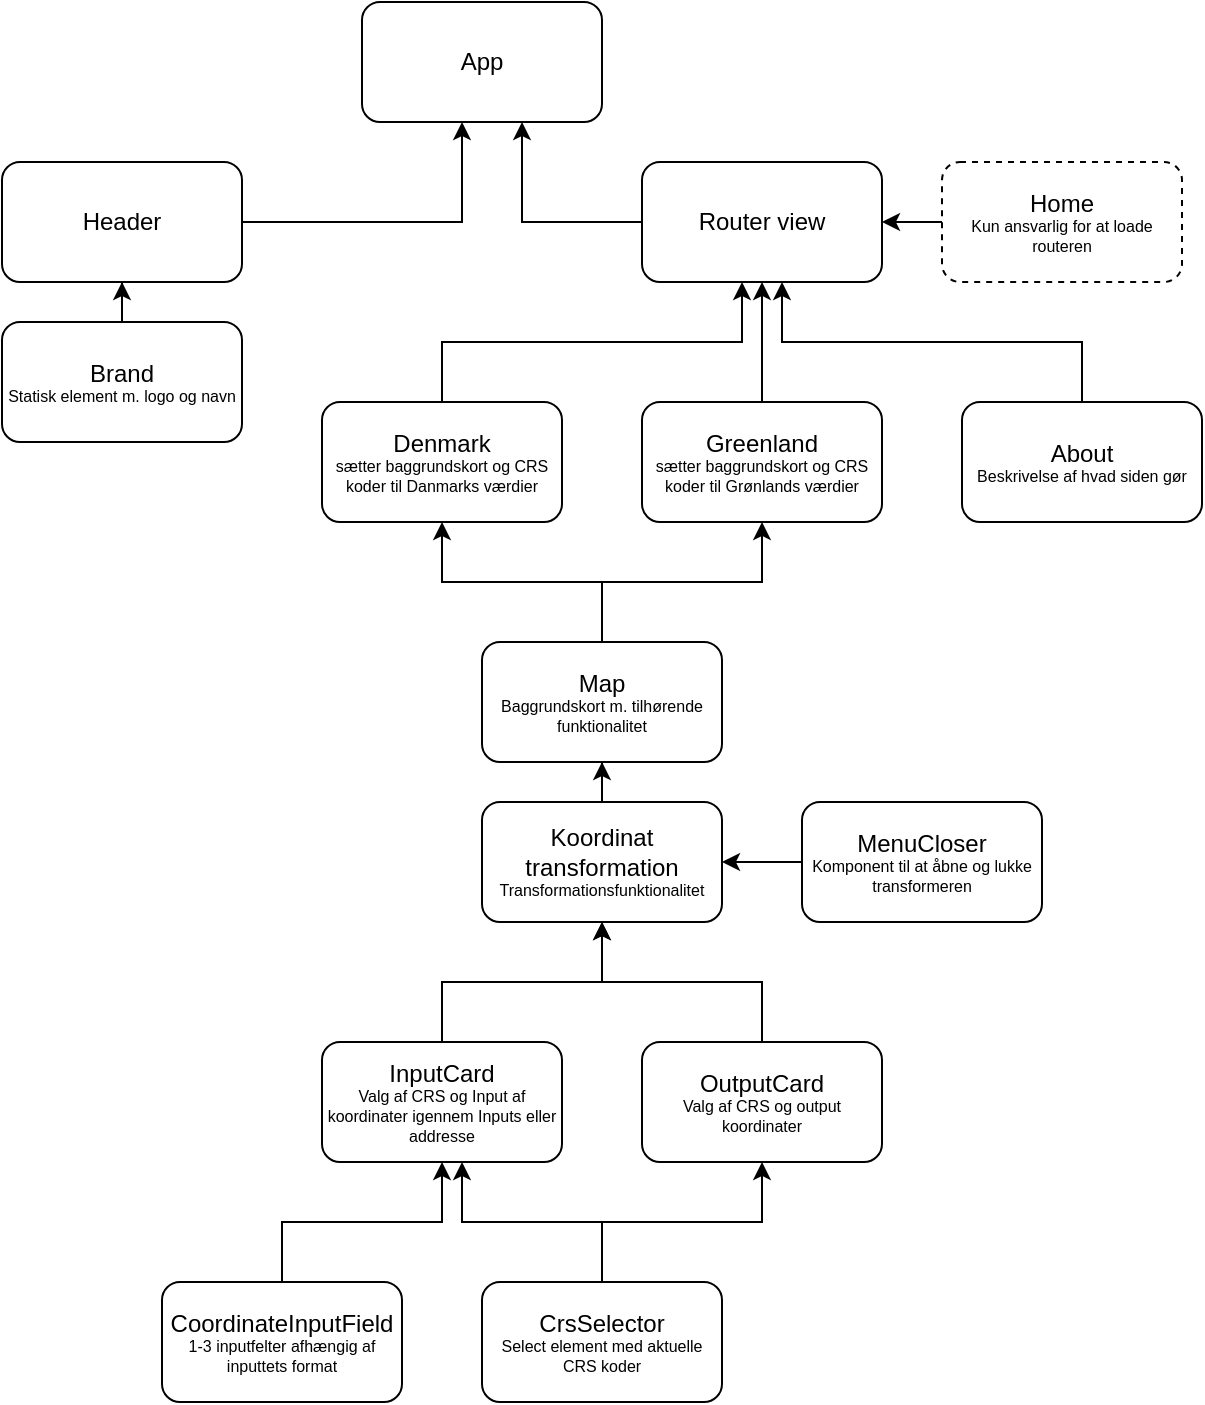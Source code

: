 <mxfile version="21.5.1" type="device">
  <diagram name="Side-1" id="W7HyfAVylb-O9rRz36eP">
    <mxGraphModel dx="1434" dy="942" grid="1" gridSize="10" guides="1" tooltips="1" connect="1" arrows="1" fold="1" page="1" pageScale="1" pageWidth="827" pageHeight="1169" math="0" shadow="0">
      <root>
        <mxCell id="0" />
        <mxCell id="1" parent="0" />
        <mxCell id="JQEfpF8njQ-Y6-3juK2u-1" value="App" style="rounded=1;whiteSpace=wrap;html=1;" vertex="1" parent="1">
          <mxGeometry x="340" y="160" width="120" height="60" as="geometry" />
        </mxCell>
        <mxCell id="JQEfpF8njQ-Y6-3juK2u-8" style="edgeStyle=orthogonalEdgeStyle;rounded=0;orthogonalLoop=1;jettySize=auto;html=1;" edge="1" parent="1" source="JQEfpF8njQ-Y6-3juK2u-2">
          <mxGeometry relative="1" as="geometry">
            <mxPoint x="420" y="220" as="targetPoint" />
            <Array as="points">
              <mxPoint x="420" y="270" />
            </Array>
          </mxGeometry>
        </mxCell>
        <mxCell id="JQEfpF8njQ-Y6-3juK2u-2" value="Router view" style="rounded=1;whiteSpace=wrap;html=1;" vertex="1" parent="1">
          <mxGeometry x="480" y="240" width="120" height="60" as="geometry" />
        </mxCell>
        <mxCell id="JQEfpF8njQ-Y6-3juK2u-7" style="edgeStyle=orthogonalEdgeStyle;rounded=0;orthogonalLoop=1;jettySize=auto;html=1;entryX=0.5;entryY=1;entryDx=0;entryDy=0;" edge="1" parent="1" source="JQEfpF8njQ-Y6-3juK2u-3">
          <mxGeometry relative="1" as="geometry">
            <mxPoint x="390" y="220" as="targetPoint" />
            <Array as="points">
              <mxPoint x="390" y="270" />
            </Array>
          </mxGeometry>
        </mxCell>
        <mxCell id="JQEfpF8njQ-Y6-3juK2u-3" value="Header" style="rounded=1;whiteSpace=wrap;html=1;" vertex="1" parent="1">
          <mxGeometry x="160" y="240" width="120" height="60" as="geometry" />
        </mxCell>
        <mxCell id="JQEfpF8njQ-Y6-3juK2u-11" style="edgeStyle=orthogonalEdgeStyle;rounded=0;orthogonalLoop=1;jettySize=auto;html=1;" edge="1" parent="1" source="JQEfpF8njQ-Y6-3juK2u-24" target="JQEfpF8njQ-Y6-3juK2u-3">
          <mxGeometry relative="1" as="geometry">
            <mxPoint x="430.029" y="320" as="sourcePoint" />
          </mxGeometry>
        </mxCell>
        <mxCell id="JQEfpF8njQ-Y6-3juK2u-13" style="edgeStyle=orthogonalEdgeStyle;rounded=0;orthogonalLoop=1;jettySize=auto;html=1;" edge="1" parent="1" source="JQEfpF8njQ-Y6-3juK2u-12" target="JQEfpF8njQ-Y6-3juK2u-2">
          <mxGeometry relative="1" as="geometry" />
        </mxCell>
        <mxCell id="JQEfpF8njQ-Y6-3juK2u-12" value="&lt;div&gt;Home&lt;/div&gt;&lt;div style=&quot;font-size: 8px;&quot;&gt;Kun ansvarlig for at loade routeren&lt;br&gt;&lt;/div&gt;" style="rounded=1;whiteSpace=wrap;html=1;dashed=1;" vertex="1" parent="1">
          <mxGeometry x="630" y="240" width="120" height="60" as="geometry" />
        </mxCell>
        <mxCell id="JQEfpF8njQ-Y6-3juK2u-38" style="edgeStyle=orthogonalEdgeStyle;rounded=0;orthogonalLoop=1;jettySize=auto;html=1;" edge="1" parent="1" source="JQEfpF8njQ-Y6-3juK2u-18" target="JQEfpF8njQ-Y6-3juK2u-2">
          <mxGeometry relative="1" as="geometry">
            <Array as="points">
              <mxPoint x="700" y="330" />
              <mxPoint x="550" y="330" />
            </Array>
          </mxGeometry>
        </mxCell>
        <mxCell id="JQEfpF8njQ-Y6-3juK2u-18" value="&lt;div&gt;About&lt;/div&gt;&lt;div style=&quot;font-size: 8px;&quot;&gt;Beskrivelse af hvad siden gør&lt;br&gt;&lt;/div&gt;" style="rounded=1;whiteSpace=wrap;html=1;" vertex="1" parent="1">
          <mxGeometry x="640" y="360" width="120" height="60" as="geometry" />
        </mxCell>
        <mxCell id="JQEfpF8njQ-Y6-3juK2u-17" style="edgeStyle=orthogonalEdgeStyle;rounded=0;orthogonalLoop=1;jettySize=auto;html=1;" edge="1" parent="1" source="JQEfpF8njQ-Y6-3juK2u-26" target="JQEfpF8njQ-Y6-3juK2u-25">
          <mxGeometry relative="1" as="geometry">
            <mxPoint x="460" y="480" as="sourcePoint" />
            <mxPoint x="460.029" y="460" as="targetPoint" />
          </mxGeometry>
        </mxCell>
        <mxCell id="JQEfpF8njQ-Y6-3juK2u-22" style="edgeStyle=orthogonalEdgeStyle;rounded=0;orthogonalLoop=1;jettySize=auto;html=1;" edge="1" parent="1" source="JQEfpF8njQ-Y6-3juK2u-20" target="JQEfpF8njQ-Y6-3juK2u-26">
          <mxGeometry relative="1" as="geometry">
            <mxPoint x="460" y="540" as="targetPoint" />
            <Array as="points">
              <mxPoint x="380" y="650" />
              <mxPoint x="460" y="650" />
            </Array>
          </mxGeometry>
        </mxCell>
        <mxCell id="JQEfpF8njQ-Y6-3juK2u-20" value="&lt;div&gt;InputCard&lt;/div&gt;&lt;div style=&quot;font-size: 8px;&quot;&gt;Valg af CRS og Input af koordinater igennem Inputs eller addresse&lt;br&gt;&lt;/div&gt;" style="rounded=1;whiteSpace=wrap;html=1;" vertex="1" parent="1">
          <mxGeometry x="320" y="680" width="120" height="60" as="geometry" />
        </mxCell>
        <mxCell id="JQEfpF8njQ-Y6-3juK2u-23" style="edgeStyle=orthogonalEdgeStyle;rounded=0;orthogonalLoop=1;jettySize=auto;html=1;" edge="1" parent="1" source="JQEfpF8njQ-Y6-3juK2u-21" target="JQEfpF8njQ-Y6-3juK2u-26">
          <mxGeometry relative="1" as="geometry">
            <mxPoint x="460" y="540" as="targetPoint" />
            <Array as="points">
              <mxPoint x="540" y="650" />
              <mxPoint x="460" y="650" />
            </Array>
          </mxGeometry>
        </mxCell>
        <mxCell id="JQEfpF8njQ-Y6-3juK2u-21" value="&lt;div&gt;OutputCard&lt;/div&gt;&lt;div style=&quot;font-size: 8px;&quot;&gt;Valg af CRS og output koordinater&lt;br&gt;&lt;/div&gt;" style="rounded=1;whiteSpace=wrap;html=1;" vertex="1" parent="1">
          <mxGeometry x="480" y="680" width="120" height="60" as="geometry" />
        </mxCell>
        <mxCell id="JQEfpF8njQ-Y6-3juK2u-24" value="&lt;div&gt;Brand&lt;/div&gt;&lt;div style=&quot;font-size: 8px;&quot;&gt;Statisk element m. logo og navn&lt;br&gt;&lt;/div&gt;" style="rounded=1;whiteSpace=wrap;html=1;" vertex="1" parent="1">
          <mxGeometry x="160" y="320" width="120" height="60" as="geometry" />
        </mxCell>
        <mxCell id="JQEfpF8njQ-Y6-3juK2u-39" style="edgeStyle=orthogonalEdgeStyle;rounded=0;orthogonalLoop=1;jettySize=auto;html=1;" edge="1" parent="1" source="JQEfpF8njQ-Y6-3juK2u-25" target="JQEfpF8njQ-Y6-3juK2u-43">
          <mxGeometry relative="1" as="geometry">
            <mxPoint x="380" y="420" as="targetPoint" />
          </mxGeometry>
        </mxCell>
        <mxCell id="JQEfpF8njQ-Y6-3juK2u-40" style="edgeStyle=orthogonalEdgeStyle;rounded=0;orthogonalLoop=1;jettySize=auto;html=1;" edge="1" parent="1" source="JQEfpF8njQ-Y6-3juK2u-25" target="JQEfpF8njQ-Y6-3juK2u-44">
          <mxGeometry relative="1" as="geometry">
            <mxPoint x="540" y="420" as="targetPoint" />
          </mxGeometry>
        </mxCell>
        <mxCell id="JQEfpF8njQ-Y6-3juK2u-25" value="&lt;div&gt;Map&lt;/div&gt;&lt;div style=&quot;font-size: 8px;&quot;&gt;Baggrundskort m. tilhørende funktionalitet&lt;br&gt;&lt;/div&gt;" style="rounded=1;whiteSpace=wrap;html=1;" vertex="1" parent="1">
          <mxGeometry x="400" y="480" width="120" height="60" as="geometry" />
        </mxCell>
        <mxCell id="JQEfpF8njQ-Y6-3juK2u-26" value="&lt;div&gt;Koordinat&lt;/div&gt;&lt;div&gt;transformation&lt;/div&gt;&lt;div style=&quot;font-size: 8px;&quot;&gt;Transformationsfunktionalitet&lt;br&gt;&lt;/div&gt;" style="rounded=1;whiteSpace=wrap;html=1;" vertex="1" parent="1">
          <mxGeometry x="400" y="560" width="120" height="60" as="geometry" />
        </mxCell>
        <mxCell id="JQEfpF8njQ-Y6-3juK2u-29" style="edgeStyle=orthogonalEdgeStyle;rounded=0;orthogonalLoop=1;jettySize=auto;html=1;" edge="1" parent="1" source="JQEfpF8njQ-Y6-3juK2u-27" target="JQEfpF8njQ-Y6-3juK2u-20">
          <mxGeometry relative="1" as="geometry">
            <Array as="points">
              <mxPoint x="460" y="770" />
              <mxPoint x="390" y="770" />
            </Array>
          </mxGeometry>
        </mxCell>
        <mxCell id="JQEfpF8njQ-Y6-3juK2u-42" style="edgeStyle=orthogonalEdgeStyle;rounded=0;orthogonalLoop=1;jettySize=auto;html=1;" edge="1" parent="1" source="JQEfpF8njQ-Y6-3juK2u-27" target="JQEfpF8njQ-Y6-3juK2u-21">
          <mxGeometry relative="1" as="geometry" />
        </mxCell>
        <mxCell id="JQEfpF8njQ-Y6-3juK2u-27" value="&lt;div&gt;CrsSelector&lt;/div&gt;&lt;div style=&quot;font-size: 8px;&quot;&gt;Select element med aktuelle CRS koder&lt;br&gt;&lt;/div&gt;" style="rounded=1;whiteSpace=wrap;html=1;" vertex="1" parent="1">
          <mxGeometry x="400" y="800" width="120" height="60" as="geometry" />
        </mxCell>
        <mxCell id="JQEfpF8njQ-Y6-3juK2u-30" style="edgeStyle=orthogonalEdgeStyle;rounded=0;orthogonalLoop=1;jettySize=auto;html=1;" edge="1" parent="1" source="JQEfpF8njQ-Y6-3juK2u-28" target="JQEfpF8njQ-Y6-3juK2u-20">
          <mxGeometry relative="1" as="geometry">
            <Array as="points">
              <mxPoint x="300" y="770" />
              <mxPoint x="380" y="770" />
            </Array>
          </mxGeometry>
        </mxCell>
        <mxCell id="JQEfpF8njQ-Y6-3juK2u-28" value="&lt;div&gt;CoordinateInputField&lt;/div&gt;&lt;div style=&quot;font-size: 8px;&quot;&gt;1-3 inputfelter afhængig af inputtets format&lt;br&gt;&lt;/div&gt;" style="rounded=1;whiteSpace=wrap;html=1;" vertex="1" parent="1">
          <mxGeometry x="240" y="800" width="120" height="60" as="geometry" />
        </mxCell>
        <mxCell id="JQEfpF8njQ-Y6-3juK2u-32" style="edgeStyle=orthogonalEdgeStyle;rounded=0;orthogonalLoop=1;jettySize=auto;html=1;" edge="1" parent="1" source="JQEfpF8njQ-Y6-3juK2u-31" target="JQEfpF8njQ-Y6-3juK2u-26">
          <mxGeometry relative="1" as="geometry" />
        </mxCell>
        <mxCell id="JQEfpF8njQ-Y6-3juK2u-31" value="MenuCloser&lt;div style=&quot;font-size: 8px;&quot;&gt;Komponent til at åbne og lukke transformeren&lt;br&gt;&lt;/div&gt;" style="rounded=1;whiteSpace=wrap;html=1;" vertex="1" parent="1">
          <mxGeometry x="560" y="560" width="120" height="60" as="geometry" />
        </mxCell>
        <mxCell id="JQEfpF8njQ-Y6-3juK2u-37" style="edgeStyle=orthogonalEdgeStyle;rounded=0;orthogonalLoop=1;jettySize=auto;html=1;" edge="1" parent="1" source="JQEfpF8njQ-Y6-3juK2u-43" target="JQEfpF8njQ-Y6-3juK2u-2">
          <mxGeometry relative="1" as="geometry">
            <mxPoint x="380" y="360" as="sourcePoint" />
            <Array as="points">
              <mxPoint x="380" y="330" />
              <mxPoint x="530" y="330" />
            </Array>
          </mxGeometry>
        </mxCell>
        <mxCell id="JQEfpF8njQ-Y6-3juK2u-36" style="edgeStyle=orthogonalEdgeStyle;rounded=0;orthogonalLoop=1;jettySize=auto;html=1;" edge="1" parent="1" source="JQEfpF8njQ-Y6-3juK2u-44" target="JQEfpF8njQ-Y6-3juK2u-2">
          <mxGeometry relative="1" as="geometry">
            <mxPoint x="540" y="360" as="sourcePoint" />
          </mxGeometry>
        </mxCell>
        <mxCell id="JQEfpF8njQ-Y6-3juK2u-43" value="&lt;div&gt;Denmark&lt;/div&gt;&lt;div style=&quot;font-size: 8px;&quot;&gt;sætter baggrundskort og CRS koder til Danmarks værdier&lt;br&gt;&lt;/div&gt;" style="rounded=1;whiteSpace=wrap;html=1;" vertex="1" parent="1">
          <mxGeometry x="320" y="360" width="120" height="60" as="geometry" />
        </mxCell>
        <mxCell id="JQEfpF8njQ-Y6-3juK2u-44" value="&lt;div&gt;Greenland&lt;/div&gt;&lt;div style=&quot;font-size: 8px;&quot;&gt;sætter baggrundskort og CRS koder til Grønlands værdier&lt;br&gt;&lt;/div&gt;" style="rounded=1;whiteSpace=wrap;html=1;" vertex="1" parent="1">
          <mxGeometry x="480" y="360" width="120" height="60" as="geometry" />
        </mxCell>
      </root>
    </mxGraphModel>
  </diagram>
</mxfile>
